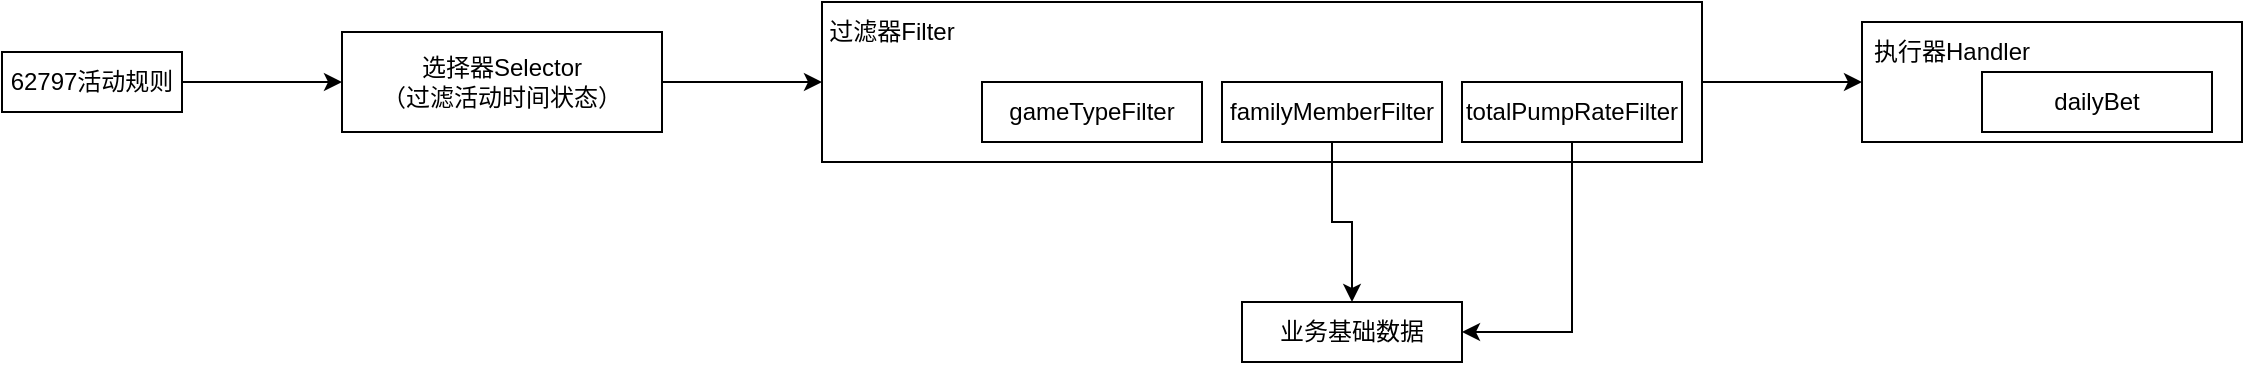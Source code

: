 <mxfile version="21.6.6" type="github">
  <diagram name="第 1 页" id="xfPMHSN2pqAAnrB9GJBP">
    <mxGraphModel dx="1396" dy="893" grid="1" gridSize="10" guides="1" tooltips="1" connect="1" arrows="1" fold="1" page="1" pageScale="1" pageWidth="827" pageHeight="1169" math="0" shadow="0">
      <root>
        <mxCell id="0" />
        <mxCell id="1" parent="0" />
        <mxCell id="DXMq6NsEl37ua_WnOo-x-3" value="" style="edgeStyle=orthogonalEdgeStyle;rounded=0;orthogonalLoop=1;jettySize=auto;html=1;" parent="1" source="DXMq6NsEl37ua_WnOo-x-1" target="DXMq6NsEl37ua_WnOo-x-2" edge="1">
          <mxGeometry relative="1" as="geometry" />
        </mxCell>
        <mxCell id="DXMq6NsEl37ua_WnOo-x-1" value="62797活动规则" style="rounded=0;whiteSpace=wrap;html=1;" parent="1" vertex="1">
          <mxGeometry x="20" y="225" width="90" height="30" as="geometry" />
        </mxCell>
        <mxCell id="DXMq6NsEl37ua_WnOo-x-5" value="" style="edgeStyle=orthogonalEdgeStyle;rounded=0;orthogonalLoop=1;jettySize=auto;html=1;" parent="1" source="DXMq6NsEl37ua_WnOo-x-2" target="DXMq6NsEl37ua_WnOo-x-4" edge="1">
          <mxGeometry relative="1" as="geometry" />
        </mxCell>
        <mxCell id="DXMq6NsEl37ua_WnOo-x-2" value="选择器Selector&lt;br&gt;（过滤活动时间状态）" style="rounded=0;whiteSpace=wrap;html=1;" parent="1" vertex="1">
          <mxGeometry x="190" y="215" width="160" height="50" as="geometry" />
        </mxCell>
        <mxCell id="DXMq6NsEl37ua_WnOo-x-16" value="" style="edgeStyle=orthogonalEdgeStyle;rounded=0;orthogonalLoop=1;jettySize=auto;html=1;" parent="1" source="DXMq6NsEl37ua_WnOo-x-4" target="DXMq6NsEl37ua_WnOo-x-15" edge="1">
          <mxGeometry relative="1" as="geometry" />
        </mxCell>
        <mxCell id="DXMq6NsEl37ua_WnOo-x-4" value="" style="rounded=0;whiteSpace=wrap;html=1;" parent="1" vertex="1">
          <mxGeometry x="430" y="200" width="440" height="80" as="geometry" />
        </mxCell>
        <mxCell id="DXMq6NsEl37ua_WnOo-x-6" value="gameTypeFilter" style="rounded=0;whiteSpace=wrap;html=1;" parent="1" vertex="1">
          <mxGeometry x="510" y="240" width="110" height="30" as="geometry" />
        </mxCell>
        <mxCell id="DXMq6NsEl37ua_WnOo-x-10" value="" style="edgeStyle=orthogonalEdgeStyle;rounded=0;orthogonalLoop=1;jettySize=auto;html=1;" parent="1" source="DXMq6NsEl37ua_WnOo-x-8" target="DXMq6NsEl37ua_WnOo-x-9" edge="1">
          <mxGeometry relative="1" as="geometry" />
        </mxCell>
        <mxCell id="DXMq6NsEl37ua_WnOo-x-8" value="familyMemberFilter" style="rounded=0;whiteSpace=wrap;html=1;" parent="1" vertex="1">
          <mxGeometry x="630" y="240" width="110" height="30" as="geometry" />
        </mxCell>
        <mxCell id="DXMq6NsEl37ua_WnOo-x-9" value="业务基础数据" style="rounded=0;whiteSpace=wrap;html=1;" parent="1" vertex="1">
          <mxGeometry x="640" y="350" width="110" height="30" as="geometry" />
        </mxCell>
        <mxCell id="DXMq6NsEl37ua_WnOo-x-12" style="edgeStyle=orthogonalEdgeStyle;rounded=0;orthogonalLoop=1;jettySize=auto;html=1;entryX=1;entryY=0.5;entryDx=0;entryDy=0;" parent="1" source="DXMq6NsEl37ua_WnOo-x-11" target="DXMq6NsEl37ua_WnOo-x-9" edge="1">
          <mxGeometry relative="1" as="geometry" />
        </mxCell>
        <mxCell id="DXMq6NsEl37ua_WnOo-x-11" value="totalPumpRateFilter" style="rounded=0;whiteSpace=wrap;html=1;" parent="1" vertex="1">
          <mxGeometry x="750" y="240" width="110" height="30" as="geometry" />
        </mxCell>
        <mxCell id="DXMq6NsEl37ua_WnOo-x-14" value="过滤器Filter" style="text;strokeColor=none;align=center;fillColor=none;html=1;verticalAlign=middle;whiteSpace=wrap;rounded=0;" parent="1" vertex="1">
          <mxGeometry x="430" y="200" width="70" height="30" as="geometry" />
        </mxCell>
        <mxCell id="DXMq6NsEl37ua_WnOo-x-15" value="" style="rounded=0;whiteSpace=wrap;html=1;" parent="1" vertex="1">
          <mxGeometry x="950" y="210" width="190" height="60" as="geometry" />
        </mxCell>
        <mxCell id="bJ_L35j2yNwk2mRAnb4k-1" value="执行器Handler" style="text;strokeColor=none;align=center;fillColor=none;html=1;verticalAlign=middle;whiteSpace=wrap;rounded=0;" vertex="1" parent="1">
          <mxGeometry x="950" y="210" width="90" height="30" as="geometry" />
        </mxCell>
        <mxCell id="bJ_L35j2yNwk2mRAnb4k-2" value="dailyBet" style="rounded=0;whiteSpace=wrap;html=1;" vertex="1" parent="1">
          <mxGeometry x="1010" y="235" width="115" height="30" as="geometry" />
        </mxCell>
      </root>
    </mxGraphModel>
  </diagram>
</mxfile>
